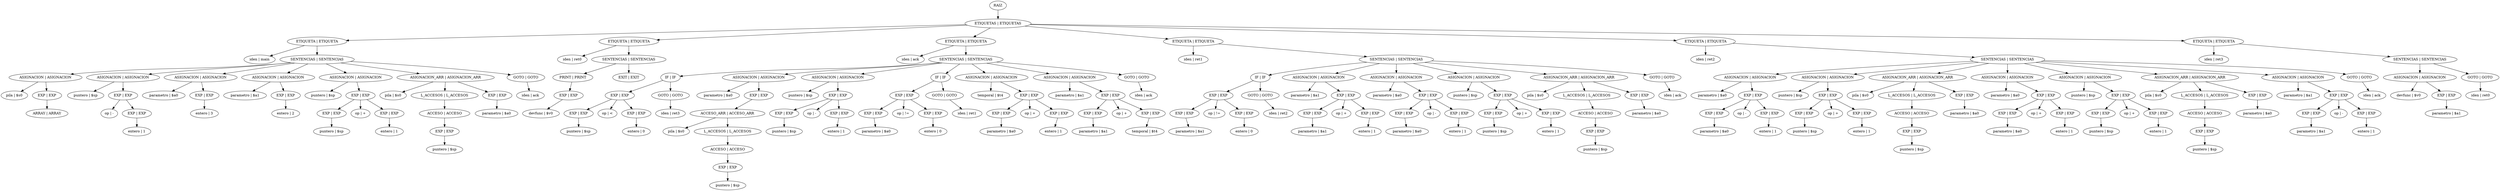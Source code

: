 digraph {
	Node0 [label=RAIZ]
	Node1 [label="ETIQUETAS | ETIQUETAS"]
	Node0 -> Node1
	Node2 [label="ETIQUETA | ETIQUETA"]
	Node1 -> Node2
	Node3 [label="iden | main"]
	Node2 -> Node3
	Node4 [label="SENTENCIAS | SENTENCIAS"]
	Node2 -> Node4
	Node5 [label="ASIGNACION | ASIGNACION"]
	Node4 -> Node5
	Node6 [label="pila | $s0"]
	Node5 -> Node6
	Node7 [label="EXP | EXP"]
	Node5 -> Node7
	Node8 [label="ARRAY | ARRAY"]
	Node7 -> Node8
	Node9 [label="ASIGNACION | ASIGNACION"]
	Node4 -> Node9
	Node10 [label="puntero | $sp"]
	Node9 -> Node10
	Node11 [label="EXP | EXP"]
	Node9 -> Node11
	Node12 [label="op | -"]
	Node11 -> Node12
	Node13 [label="EXP | EXP"]
	Node11 -> Node13
	Node14 [label="entero | 1"]
	Node13 -> Node14
	Node15 [label="ASIGNACION | ASIGNACION"]
	Node4 -> Node15
	Node16 [label="parametro | $a0"]
	Node15 -> Node16
	Node17 [label="EXP | EXP"]
	Node15 -> Node17
	Node18 [label="entero | 3"]
	Node17 -> Node18
	Node19 [label="ASIGNACION | ASIGNACION"]
	Node4 -> Node19
	Node20 [label="parametro | $a1"]
	Node19 -> Node20
	Node21 [label="EXP | EXP"]
	Node19 -> Node21
	Node22 [label="entero | 2"]
	Node21 -> Node22
	Node23 [label="ASIGNACION | ASIGNACION"]
	Node4 -> Node23
	Node24 [label="puntero | $sp"]
	Node23 -> Node24
	Node25 [label="EXP | EXP"]
	Node23 -> Node25
	Node26 [label="EXP | EXP"]
	Node25 -> Node26
	Node27 [label="puntero | $sp"]
	Node26 -> Node27
	Node28 [label="op | +"]
	Node25 -> Node28
	Node29 [label="EXP | EXP"]
	Node25 -> Node29
	Node30 [label="entero | 1"]
	Node29 -> Node30
	Node31 [label="ASIGNACION_ARR | ASIGNACION_ARR"]
	Node4 -> Node31
	Node32 [label="pila | $s0"]
	Node31 -> Node32
	Node33 [label="L_ACCESOS | L_ACCESOS"]
	Node31 -> Node33
	Node34 [label="ACCESO | ACCESO"]
	Node33 -> Node34
	Node35 [label="EXP | EXP"]
	Node34 -> Node35
	Node36 [label="puntero | $sp"]
	Node35 -> Node36
	Node37 [label="EXP | EXP"]
	Node31 -> Node37
	Node38 [label="parametro | $a0"]
	Node37 -> Node38
	Node39 [label="GOTO | GOTO"]
	Node4 -> Node39
	Node40 [label="iden | ack"]
	Node39 -> Node40
	Node41 [label="ETIQUETA | ETIQUETA"]
	Node1 -> Node41
	Node42 [label="iden | ret0"]
	Node41 -> Node42
	Node43 [label="SENTENCIAS | SENTENCIAS"]
	Node41 -> Node43
	Node44 [label="PRINT | PRINT"]
	Node43 -> Node44
	Node45 [label="EXP | EXP"]
	Node44 -> Node45
	Node46 [label="devfunc | $v0"]
	Node45 -> Node46
	Node47 [label="EXIT | EXIT"]
	Node43 -> Node47
	Node48 [label="ETIQUETA | ETIQUETA"]
	Node1 -> Node48
	Node49 [label="iden | ack"]
	Node48 -> Node49
	Node50 [label="SENTENCIAS | SENTENCIAS"]
	Node48 -> Node50
	Node51 [label="IF | IF"]
	Node50 -> Node51
	Node52 [label="EXP | EXP"]
	Node51 -> Node52
	Node53 [label="EXP | EXP"]
	Node52 -> Node53
	Node54 [label="puntero | $sp"]
	Node53 -> Node54
	Node55 [label="op | <"]
	Node52 -> Node55
	Node56 [label="EXP | EXP"]
	Node52 -> Node56
	Node57 [label="entero | 0"]
	Node56 -> Node57
	Node58 [label="GOTO | GOTO"]
	Node51 -> Node58
	Node59 [label="iden | ret3"]
	Node58 -> Node59
	Node60 [label="ASIGNACION | ASIGNACION"]
	Node50 -> Node60
	Node61 [label="parametro | $a0"]
	Node60 -> Node61
	Node62 [label="EXP | EXP"]
	Node60 -> Node62
	Node63 [label="ACCESO_ARR | ACCESO_ARR"]
	Node62 -> Node63
	Node64 [label="pila | $s0"]
	Node63 -> Node64
	Node65 [label="L_ACCESOS | L_ACCESOS"]
	Node63 -> Node65
	Node66 [label="ACCESO | ACCESO"]
	Node65 -> Node66
	Node67 [label="EXP | EXP"]
	Node66 -> Node67
	Node68 [label="puntero | $sp"]
	Node67 -> Node68
	Node69 [label="ASIGNACION | ASIGNACION"]
	Node50 -> Node69
	Node70 [label="puntero | $sp"]
	Node69 -> Node70
	Node71 [label="EXP | EXP"]
	Node69 -> Node71
	Node72 [label="EXP | EXP"]
	Node71 -> Node72
	Node73 [label="puntero | $sp"]
	Node72 -> Node73
	Node74 [label="op | -"]
	Node71 -> Node74
	Node75 [label="EXP | EXP"]
	Node71 -> Node75
	Node76 [label="entero | 1"]
	Node75 -> Node76
	Node77 [label="IF | IF"]
	Node50 -> Node77
	Node78 [label="EXP | EXP"]
	Node77 -> Node78
	Node79 [label="EXP | EXP"]
	Node78 -> Node79
	Node80 [label="parametro | $a0"]
	Node79 -> Node80
	Node81 [label="op | !="]
	Node78 -> Node81
	Node82 [label="EXP | EXP"]
	Node78 -> Node82
	Node83 [label="entero | 0"]
	Node82 -> Node83
	Node84 [label="GOTO | GOTO"]
	Node77 -> Node84
	Node85 [label="iden | ret1"]
	Node84 -> Node85
	Node86 [label="ASIGNACION | ASIGNACION"]
	Node50 -> Node86
	Node87 [label="temporal | $t4"]
	Node86 -> Node87
	Node88 [label="EXP | EXP"]
	Node86 -> Node88
	Node89 [label="EXP | EXP"]
	Node88 -> Node89
	Node90 [label="parametro | $a0"]
	Node89 -> Node90
	Node91 [label="op | +"]
	Node88 -> Node91
	Node92 [label="EXP | EXP"]
	Node88 -> Node92
	Node93 [label="entero | 1"]
	Node92 -> Node93
	Node94 [label="ASIGNACION | ASIGNACION"]
	Node50 -> Node94
	Node95 [label="parametro | $a1"]
	Node94 -> Node95
	Node96 [label="EXP | EXP"]
	Node94 -> Node96
	Node97 [label="EXP | EXP"]
	Node96 -> Node97
	Node98 [label="parametro | $a1"]
	Node97 -> Node98
	Node99 [label="op | +"]
	Node96 -> Node99
	Node100 [label="EXP | EXP"]
	Node96 -> Node100
	Node101 [label="temporal | $t4"]
	Node100 -> Node101
	Node102 [label="GOTO | GOTO"]
	Node50 -> Node102
	Node103 [label="iden | ack"]
	Node102 -> Node103
	Node104 [label="ETIQUETA | ETIQUETA"]
	Node1 -> Node104
	Node105 [label="iden | ret1"]
	Node104 -> Node105
	Node106 [label="SENTENCIAS | SENTENCIAS"]
	Node104 -> Node106
	Node107 [label="IF | IF"]
	Node106 -> Node107
	Node108 [label="EXP | EXP"]
	Node107 -> Node108
	Node109 [label="EXP | EXP"]
	Node108 -> Node109
	Node110 [label="parametro | $a1"]
	Node109 -> Node110
	Node111 [label="op | !="]
	Node108 -> Node111
	Node112 [label="EXP | EXP"]
	Node108 -> Node112
	Node113 [label="entero | 0"]
	Node112 -> Node113
	Node114 [label="GOTO | GOTO"]
	Node107 -> Node114
	Node115 [label="iden | ret2"]
	Node114 -> Node115
	Node116 [label="ASIGNACION | ASIGNACION"]
	Node106 -> Node116
	Node117 [label="parametro | $a1"]
	Node116 -> Node117
	Node118 [label="EXP | EXP"]
	Node116 -> Node118
	Node119 [label="EXP | EXP"]
	Node118 -> Node119
	Node120 [label="parametro | $a1"]
	Node119 -> Node120
	Node121 [label="op | +"]
	Node118 -> Node121
	Node122 [label="EXP | EXP"]
	Node118 -> Node122
	Node123 [label="entero | 1"]
	Node122 -> Node123
	Node124 [label="ASIGNACION | ASIGNACION"]
	Node106 -> Node124
	Node125 [label="parametro | $a0"]
	Node124 -> Node125
	Node126 [label="EXP | EXP"]
	Node124 -> Node126
	Node127 [label="EXP | EXP"]
	Node126 -> Node127
	Node128 [label="parametro | $a0"]
	Node127 -> Node128
	Node129 [label="op | -"]
	Node126 -> Node129
	Node130 [label="EXP | EXP"]
	Node126 -> Node130
	Node131 [label="entero | 1"]
	Node130 -> Node131
	Node132 [label="ASIGNACION | ASIGNACION"]
	Node106 -> Node132
	Node133 [label="puntero | $sp"]
	Node132 -> Node133
	Node134 [label="EXP | EXP"]
	Node132 -> Node134
	Node135 [label="EXP | EXP"]
	Node134 -> Node135
	Node136 [label="puntero | $sp"]
	Node135 -> Node136
	Node137 [label="op | +"]
	Node134 -> Node137
	Node138 [label="EXP | EXP"]
	Node134 -> Node138
	Node139 [label="entero | 1"]
	Node138 -> Node139
	Node140 [label="ASIGNACION_ARR | ASIGNACION_ARR"]
	Node106 -> Node140
	Node141 [label="pila | $s0"]
	Node140 -> Node141
	Node142 [label="L_ACCESOS | L_ACCESOS"]
	Node140 -> Node142
	Node143 [label="ACCESO | ACCESO"]
	Node142 -> Node143
	Node144 [label="EXP | EXP"]
	Node143 -> Node144
	Node145 [label="puntero | $sp"]
	Node144 -> Node145
	Node146 [label="EXP | EXP"]
	Node140 -> Node146
	Node147 [label="parametro | $a0"]
	Node146 -> Node147
	Node148 [label="GOTO | GOTO"]
	Node106 -> Node148
	Node149 [label="iden | ack"]
	Node148 -> Node149
	Node150 [label="ETIQUETA | ETIQUETA"]
	Node1 -> Node150
	Node151 [label="iden | ret2"]
	Node150 -> Node151
	Node152 [label="SENTENCIAS | SENTENCIAS"]
	Node150 -> Node152
	Node153 [label="ASIGNACION | ASIGNACION"]
	Node152 -> Node153
	Node154 [label="parametro | $a0"]
	Node153 -> Node154
	Node155 [label="EXP | EXP"]
	Node153 -> Node155
	Node156 [label="EXP | EXP"]
	Node155 -> Node156
	Node157 [label="parametro | $a0"]
	Node156 -> Node157
	Node158 [label="op | -"]
	Node155 -> Node158
	Node159 [label="EXP | EXP"]
	Node155 -> Node159
	Node160 [label="entero | 1"]
	Node159 -> Node160
	Node161 [label="ASIGNACION | ASIGNACION"]
	Node152 -> Node161
	Node162 [label="puntero | $sp"]
	Node161 -> Node162
	Node163 [label="EXP | EXP"]
	Node161 -> Node163
	Node164 [label="EXP | EXP"]
	Node163 -> Node164
	Node165 [label="puntero | $sp"]
	Node164 -> Node165
	Node166 [label="op | +"]
	Node163 -> Node166
	Node167 [label="EXP | EXP"]
	Node163 -> Node167
	Node168 [label="entero | 1"]
	Node167 -> Node168
	Node169 [label="ASIGNACION_ARR | ASIGNACION_ARR"]
	Node152 -> Node169
	Node170 [label="pila | $s0"]
	Node169 -> Node170
	Node171 [label="L_ACCESOS | L_ACCESOS"]
	Node169 -> Node171
	Node172 [label="ACCESO | ACCESO"]
	Node171 -> Node172
	Node173 [label="EXP | EXP"]
	Node172 -> Node173
	Node174 [label="puntero | $sp"]
	Node173 -> Node174
	Node175 [label="EXP | EXP"]
	Node169 -> Node175
	Node176 [label="parametro | $a0"]
	Node175 -> Node176
	Node177 [label="ASIGNACION | ASIGNACION"]
	Node152 -> Node177
	Node178 [label="parametro | $a0"]
	Node177 -> Node178
	Node179 [label="EXP | EXP"]
	Node177 -> Node179
	Node180 [label="EXP | EXP"]
	Node179 -> Node180
	Node181 [label="parametro | $a0"]
	Node180 -> Node181
	Node182 [label="op | +"]
	Node179 -> Node182
	Node183 [label="EXP | EXP"]
	Node179 -> Node183
	Node184 [label="entero | 1"]
	Node183 -> Node184
	Node185 [label="ASIGNACION | ASIGNACION"]
	Node152 -> Node185
	Node186 [label="puntero | $sp"]
	Node185 -> Node186
	Node187 [label="EXP | EXP"]
	Node185 -> Node187
	Node188 [label="EXP | EXP"]
	Node187 -> Node188
	Node189 [label="puntero | $sp"]
	Node188 -> Node189
	Node190 [label="op | +"]
	Node187 -> Node190
	Node191 [label="EXP | EXP"]
	Node187 -> Node191
	Node192 [label="entero | 1"]
	Node191 -> Node192
	Node193 [label="ASIGNACION_ARR | ASIGNACION_ARR"]
	Node152 -> Node193
	Node194 [label="pila | $s0"]
	Node193 -> Node194
	Node195 [label="L_ACCESOS | L_ACCESOS"]
	Node193 -> Node195
	Node196 [label="ACCESO | ACCESO"]
	Node195 -> Node196
	Node197 [label="EXP | EXP"]
	Node196 -> Node197
	Node198 [label="puntero | $sp"]
	Node197 -> Node198
	Node199 [label="EXP | EXP"]
	Node193 -> Node199
	Node200 [label="parametro | $a0"]
	Node199 -> Node200
	Node201 [label="ASIGNACION | ASIGNACION"]
	Node152 -> Node201
	Node202 [label="parametro | $a1"]
	Node201 -> Node202
	Node203 [label="EXP | EXP"]
	Node201 -> Node203
	Node204 [label="EXP | EXP"]
	Node203 -> Node204
	Node205 [label="parametro | $a1"]
	Node204 -> Node205
	Node206 [label="op | -"]
	Node203 -> Node206
	Node207 [label="EXP | EXP"]
	Node203 -> Node207
	Node208 [label="entero | 1"]
	Node207 -> Node208
	Node209 [label="GOTO | GOTO"]
	Node152 -> Node209
	Node210 [label="iden | ack"]
	Node209 -> Node210
	Node211 [label="ETIQUETA | ETIQUETA"]
	Node1 -> Node211
	Node212 [label="iden | ret3"]
	Node211 -> Node212
	Node213 [label="SENTENCIAS | SENTENCIAS"]
	Node211 -> Node213
	Node214 [label="ASIGNACION | ASIGNACION"]
	Node213 -> Node214
	Node215 [label="devfunc | $v0"]
	Node214 -> Node215
	Node216 [label="EXP | EXP"]
	Node214 -> Node216
	Node217 [label="parametro | $a1"]
	Node216 -> Node217
	Node218 [label="GOTO | GOTO"]
	Node213 -> Node218
	Node219 [label="iden | ret0"]
	Node218 -> Node219
}
